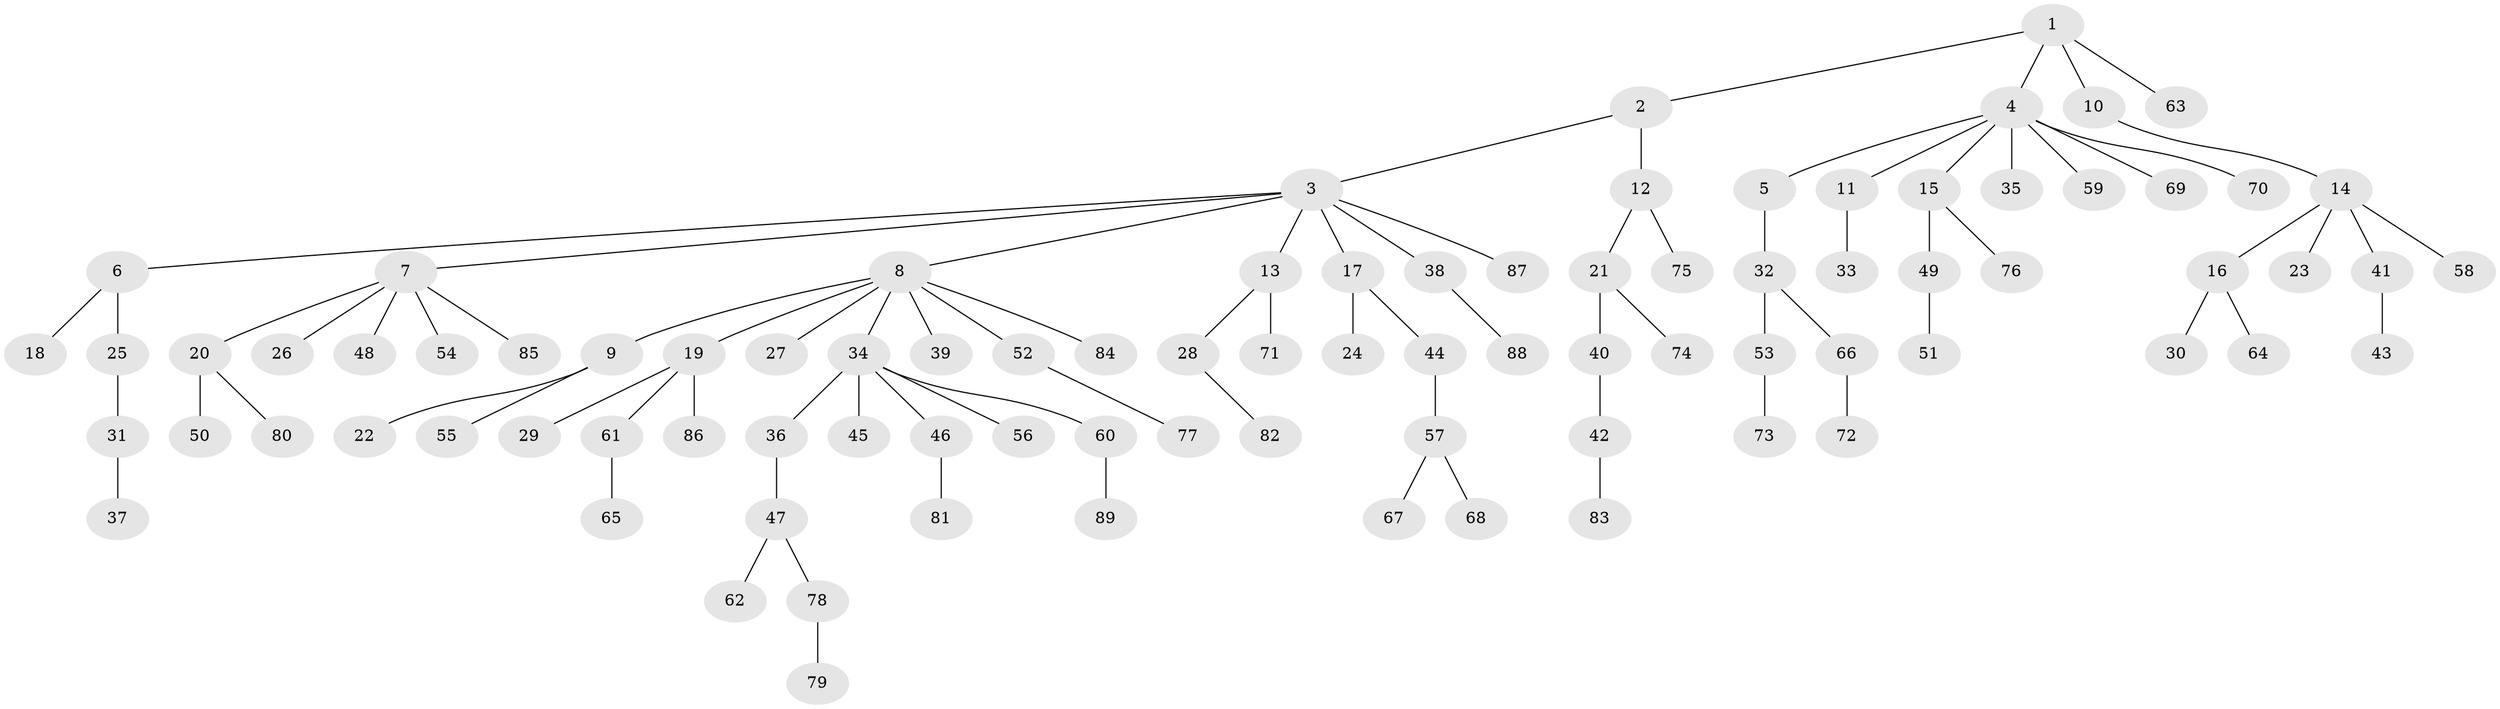 // coarse degree distribution, {4: 0.03333333333333333, 8: 0.016666666666666666, 7: 0.016666666666666666, 3: 0.08333333333333333, 5: 0.016666666666666666, 9: 0.016666666666666666, 1: 0.6666666666666666, 2: 0.11666666666666667, 6: 0.03333333333333333}
// Generated by graph-tools (version 1.1) at 2025/52/02/27/25 19:52:12]
// undirected, 89 vertices, 88 edges
graph export_dot {
graph [start="1"]
  node [color=gray90,style=filled];
  1;
  2;
  3;
  4;
  5;
  6;
  7;
  8;
  9;
  10;
  11;
  12;
  13;
  14;
  15;
  16;
  17;
  18;
  19;
  20;
  21;
  22;
  23;
  24;
  25;
  26;
  27;
  28;
  29;
  30;
  31;
  32;
  33;
  34;
  35;
  36;
  37;
  38;
  39;
  40;
  41;
  42;
  43;
  44;
  45;
  46;
  47;
  48;
  49;
  50;
  51;
  52;
  53;
  54;
  55;
  56;
  57;
  58;
  59;
  60;
  61;
  62;
  63;
  64;
  65;
  66;
  67;
  68;
  69;
  70;
  71;
  72;
  73;
  74;
  75;
  76;
  77;
  78;
  79;
  80;
  81;
  82;
  83;
  84;
  85;
  86;
  87;
  88;
  89;
  1 -- 2;
  1 -- 4;
  1 -- 10;
  1 -- 63;
  2 -- 3;
  2 -- 12;
  3 -- 6;
  3 -- 7;
  3 -- 8;
  3 -- 13;
  3 -- 17;
  3 -- 38;
  3 -- 87;
  4 -- 5;
  4 -- 11;
  4 -- 15;
  4 -- 35;
  4 -- 59;
  4 -- 69;
  4 -- 70;
  5 -- 32;
  6 -- 18;
  6 -- 25;
  7 -- 20;
  7 -- 26;
  7 -- 48;
  7 -- 54;
  7 -- 85;
  8 -- 9;
  8 -- 19;
  8 -- 27;
  8 -- 34;
  8 -- 39;
  8 -- 52;
  8 -- 84;
  9 -- 22;
  9 -- 55;
  10 -- 14;
  11 -- 33;
  12 -- 21;
  12 -- 75;
  13 -- 28;
  13 -- 71;
  14 -- 16;
  14 -- 23;
  14 -- 41;
  14 -- 58;
  15 -- 49;
  15 -- 76;
  16 -- 30;
  16 -- 64;
  17 -- 24;
  17 -- 44;
  19 -- 29;
  19 -- 61;
  19 -- 86;
  20 -- 50;
  20 -- 80;
  21 -- 40;
  21 -- 74;
  25 -- 31;
  28 -- 82;
  31 -- 37;
  32 -- 53;
  32 -- 66;
  34 -- 36;
  34 -- 45;
  34 -- 46;
  34 -- 56;
  34 -- 60;
  36 -- 47;
  38 -- 88;
  40 -- 42;
  41 -- 43;
  42 -- 83;
  44 -- 57;
  46 -- 81;
  47 -- 62;
  47 -- 78;
  49 -- 51;
  52 -- 77;
  53 -- 73;
  57 -- 67;
  57 -- 68;
  60 -- 89;
  61 -- 65;
  66 -- 72;
  78 -- 79;
}
